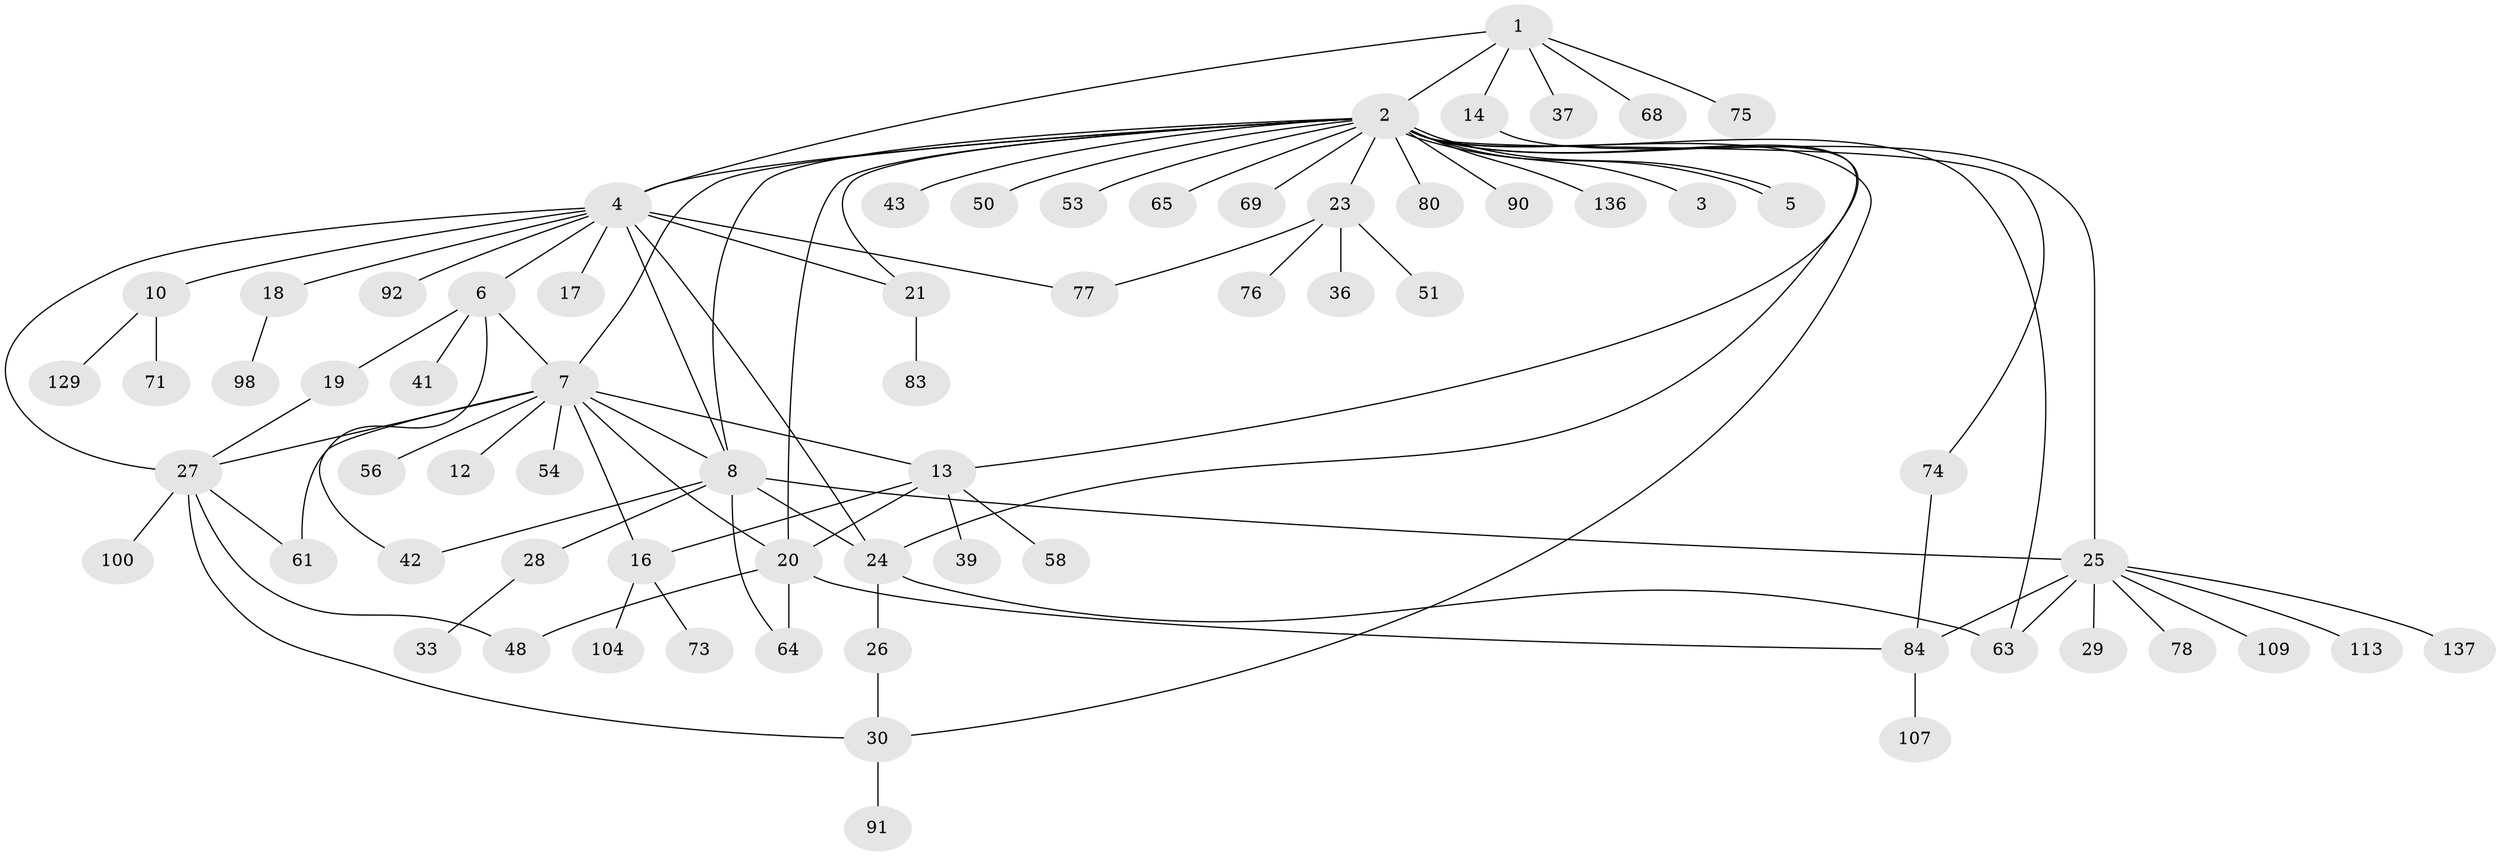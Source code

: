 // original degree distribution, {6: 0.0364963503649635, 23: 0.0072992700729927005, 1: 0.5328467153284672, 14: 0.014598540145985401, 2: 0.19708029197080293, 4: 0.043795620437956206, 11: 0.0072992700729927005, 3: 0.0948905109489051, 7: 0.0072992700729927005, 5: 0.043795620437956206, 9: 0.0072992700729927005, 8: 0.0072992700729927005}
// Generated by graph-tools (version 1.1) at 2025/14/03/09/25 04:14:42]
// undirected, 68 vertices, 93 edges
graph export_dot {
graph [start="1"]
  node [color=gray90,style=filled];
  1;
  2;
  3;
  4 [super="+15+72+101"];
  5;
  6 [super="+11"];
  7 [super="+85+88+116+118+46+9"];
  8 [super="+32+34+59"];
  10;
  12;
  13 [super="+22+35"];
  14 [super="+52"];
  16;
  17;
  18;
  19;
  20 [super="+105+96+127+120+49"];
  21;
  23;
  24;
  25;
  26;
  27 [super="+57+44+133+60+62"];
  28;
  29;
  30;
  33 [super="+119"];
  36;
  37;
  39 [super="+45"];
  41;
  42 [super="+47+81"];
  43;
  48 [super="+122+124+66+82"];
  50;
  51;
  53;
  54 [super="+132"];
  56;
  58;
  61;
  63 [super="+103"];
  64;
  65 [super="+121+67"];
  68 [super="+87"];
  69;
  71;
  73;
  74;
  75;
  76;
  77 [super="+99"];
  78;
  80;
  83;
  84;
  90;
  91 [super="+123"];
  92;
  98;
  100;
  104 [super="+110"];
  107;
  109;
  113;
  129;
  136;
  137;
  1 -- 2;
  1 -- 4;
  1 -- 14;
  1 -- 37;
  1 -- 68;
  1 -- 75;
  2 -- 3;
  2 -- 4;
  2 -- 5;
  2 -- 5;
  2 -- 13;
  2 -- 20;
  2 -- 21;
  2 -- 23;
  2 -- 24;
  2 -- 30;
  2 -- 43;
  2 -- 50;
  2 -- 53;
  2 -- 65;
  2 -- 69;
  2 -- 74;
  2 -- 80;
  2 -- 90;
  2 -- 136;
  2 -- 63;
  2 -- 8;
  2 -- 7;
  4 -- 6;
  4 -- 10;
  4 -- 17;
  4 -- 18;
  4 -- 21;
  4 -- 24;
  4 -- 27;
  4 -- 77;
  4 -- 92;
  4 -- 8 [weight=2];
  6 -- 7 [weight=2];
  6 -- 42;
  6 -- 41;
  6 -- 19;
  7 -- 8 [weight=2];
  7 -- 61;
  7 -- 20 [weight=2];
  7 -- 12;
  7 -- 13;
  7 -- 16;
  7 -- 54;
  7 -- 56;
  7 -- 27;
  8 -- 28;
  8 -- 64;
  8 -- 24;
  8 -- 25;
  8 -- 42;
  10 -- 71;
  10 -- 129;
  13 -- 58;
  13 -- 16;
  13 -- 20;
  13 -- 39;
  14 -- 25;
  16 -- 73;
  16 -- 104;
  18 -- 98;
  19 -- 27;
  20 -- 48;
  20 -- 64;
  20 -- 84;
  21 -- 83;
  23 -- 36;
  23 -- 51;
  23 -- 76;
  23 -- 77;
  24 -- 26;
  24 -- 63;
  25 -- 29;
  25 -- 63;
  25 -- 78;
  25 -- 84;
  25 -- 109;
  25 -- 113;
  25 -- 137;
  26 -- 30;
  27 -- 61;
  27 -- 48;
  27 -- 100;
  27 -- 30;
  28 -- 33;
  30 -- 91;
  74 -- 84;
  84 -- 107;
}
